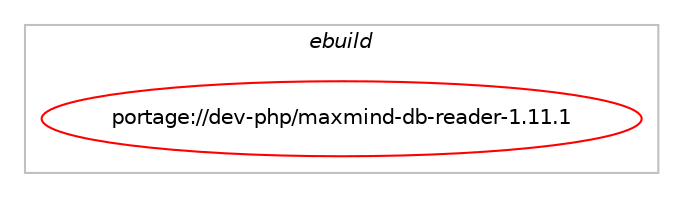 digraph prolog {

# *************
# Graph options
# *************

newrank=true;
concentrate=true;
compound=true;
graph [rankdir=LR,fontname=Helvetica,fontsize=10,ranksep=1.5];#, ranksep=2.5, nodesep=0.2];
edge  [arrowhead=vee];
node  [fontname=Helvetica,fontsize=10];

# **********
# The ebuild
# **********

subgraph cluster_leftcol {
color=gray;
label=<<i>ebuild</i>>;
id [label="portage://dev-php/maxmind-db-reader-1.11.1", color=red, width=4, href="../dev-php/maxmind-db-reader-1.11.1.svg"];
}

# ****************
# The dependencies
# ****************

subgraph cluster_midcol {
color=gray;
label=<<i>dependencies</i>>;
subgraph cluster_compile {
fillcolor="#eeeeee";
style=filled;
label=<<i>compile</i>>;
# *** BEGIN UNKNOWN DEPENDENCY TYPE (TODO) ***
# id -> equal(use_conditional_group(positive,extension,portage://dev-php/maxmind-db-reader-1.11.1,[use_conditional_group(positive,php_targets_php8-1,portage://dev-php/maxmind-db-reader-1.11.1,[package_dependency(portage://dev-php/maxmind-db-reader-1.11.1,install,no,dev-lang,php,none,[,,],[slot(8.1)],[])]),use_conditional_group(positive,php_targets_php8-2,portage://dev-php/maxmind-db-reader-1.11.1,[package_dependency(portage://dev-php/maxmind-db-reader-1.11.1,install,no,dev-lang,php,none,[,,],[slot(8.2)],[])]),use_conditional_group(positive,php_targets_php8-3,portage://dev-php/maxmind-db-reader-1.11.1,[package_dependency(portage://dev-php/maxmind-db-reader-1.11.1,install,no,dev-lang,php,none,[,,],[slot(8.3)],[])])]))
# *** END UNKNOWN DEPENDENCY TYPE (TODO) ***

# *** BEGIN UNKNOWN DEPENDENCY TYPE (TODO) ***
# id -> equal(use_conditional_group(positive,extension,portage://dev-php/maxmind-db-reader-1.11.1,[package_dependency(portage://dev-php/maxmind-db-reader-1.11.1,install,no,dev-libs,libmaxminddb,none,[,,],[],[])]))
# *** END UNKNOWN DEPENDENCY TYPE (TODO) ***

}
subgraph cluster_compileandrun {
fillcolor="#eeeeee";
style=filled;
label=<<i>compile and run</i>>;
}
subgraph cluster_run {
fillcolor="#eeeeee";
style=filled;
label=<<i>run</i>>;
# *** BEGIN UNKNOWN DEPENDENCY TYPE (TODO) ***
# id -> equal(use_conditional_group(positive,extension,portage://dev-php/maxmind-db-reader-1.11.1,[use_conditional_group(positive,php_targets_php8-1,portage://dev-php/maxmind-db-reader-1.11.1,[package_dependency(portage://dev-php/maxmind-db-reader-1.11.1,run,no,dev-lang,php,none,[,,],[slot(8.1)],[])]),use_conditional_group(positive,php_targets_php8-2,portage://dev-php/maxmind-db-reader-1.11.1,[package_dependency(portage://dev-php/maxmind-db-reader-1.11.1,run,no,dev-lang,php,none,[,,],[slot(8.2)],[])]),use_conditional_group(positive,php_targets_php8-3,portage://dev-php/maxmind-db-reader-1.11.1,[package_dependency(portage://dev-php/maxmind-db-reader-1.11.1,run,no,dev-lang,php,none,[,,],[slot(8.3)],[])])]))
# *** END UNKNOWN DEPENDENCY TYPE (TODO) ***

# *** BEGIN UNKNOWN DEPENDENCY TYPE (TODO) ***
# id -> equal(use_conditional_group(positive,extension,portage://dev-php/maxmind-db-reader-1.11.1,[package_dependency(portage://dev-php/maxmind-db-reader-1.11.1,run,no,dev-libs,libmaxminddb,none,[,,],[],[])]))
# *** END UNKNOWN DEPENDENCY TYPE (TODO) ***

}
}

# **************
# The candidates
# **************

subgraph cluster_choices {
rank=same;
color=gray;
label=<<i>candidates</i>>;

}

}

